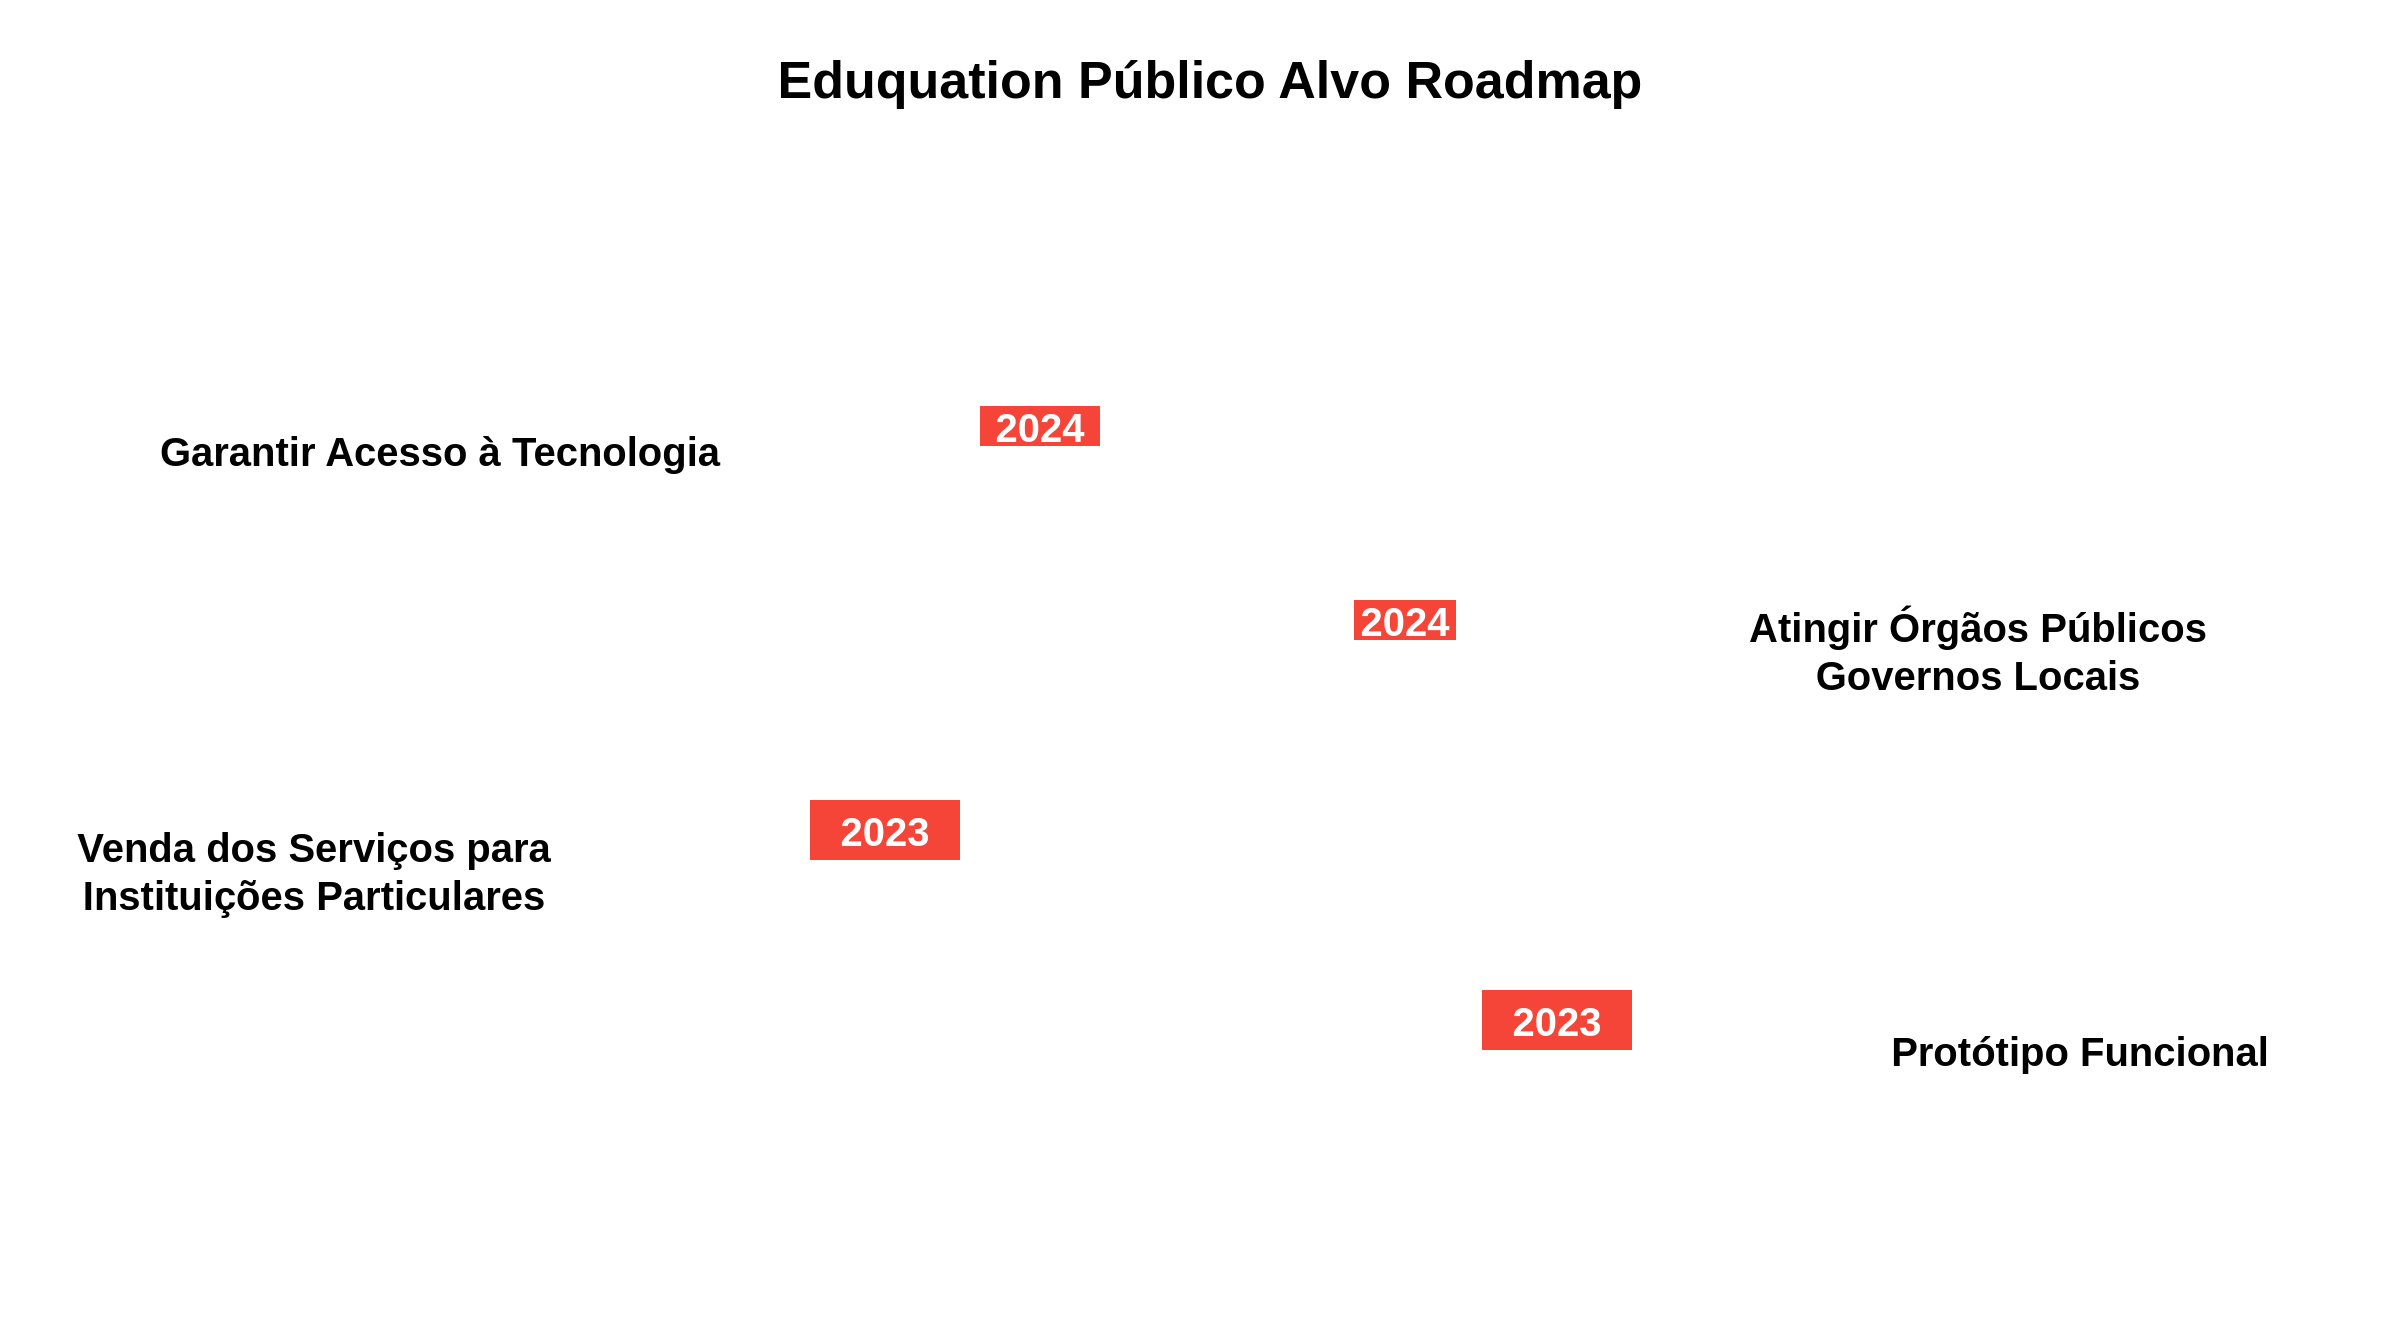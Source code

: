 <mxfile version="21.7.2" type="device">
  <diagram name="Page-1" id="tqYETWlU5KR2eFnnnItG">
    <mxGraphModel dx="1615" dy="834" grid="1" gridSize="10" guides="1" tooltips="1" connect="1" arrows="1" fold="1" page="1" pageScale="1" pageWidth="850" pageHeight="1100" math="0" shadow="0">
      <root>
        <mxCell id="0" />
        <mxCell id="1" parent="0" />
        <mxCell id="fw5LQPSkagCs7XIGyoi9-11" value="" style="shape=image;verticalLabelPosition=bottom;labelBackgroundColor=default;verticalAlign=top;aspect=fixed;imageAspect=0;image=https://www.slideegg.com/image/catalog/20778-Sample-Roadmap-Template-PPT-Red.png;clipPath=inset(2.66% 1% 0% 0%);" vertex="1" parent="1">
          <mxGeometry x="20" y="610" width="1200" height="664.646" as="geometry" />
        </mxCell>
        <mxCell id="fw5LQPSkagCs7XIGyoi9-13" value="&lt;b style=&quot;border-color: var(--border-color); font-size: 20px; text-align: left;&quot;&gt;Venda dos Serviços para Instituições Particulares&lt;/b&gt;" style="rounded=0;whiteSpace=wrap;html=1;strokeColor=none;" vertex="1" parent="1">
          <mxGeometry x="27" y="990" width="300" height="110" as="geometry" />
        </mxCell>
        <mxCell id="fw5LQPSkagCs7XIGyoi9-15" value="&lt;b style=&quot;border-color: var(--border-color); font-size: 20px; text-align: left;&quot;&gt;Protótipo Funcional&lt;/b&gt;" style="rounded=0;whiteSpace=wrap;html=1;strokeColor=none;" vertex="1" parent="1">
          <mxGeometry x="910" y="1080" width="300" height="110" as="geometry" />
        </mxCell>
        <mxCell id="fw5LQPSkagCs7XIGyoi9-16" value="&lt;b style=&quot;border-color: var(--border-color); text-align: left;&quot;&gt;&lt;font style=&quot;border-color: var(--border-color); font-size: 20px;&quot;&gt;Atingir Órgãos Públicos Governos Locais&lt;/font&gt;&lt;/b&gt;" style="rounded=0;whiteSpace=wrap;html=1;strokeColor=none;" vertex="1" parent="1">
          <mxGeometry x="849" y="880" width="320" height="110" as="geometry" />
        </mxCell>
        <mxCell id="fw5LQPSkagCs7XIGyoi9-17" value="&lt;b style=&quot;border-color: var(--border-color); text-align: left;&quot;&gt;&lt;font style=&quot;border-color: var(--border-color); font-size: 20px;&quot;&gt;Garantir Acesso à Tecnologia&lt;/font&gt;&lt;/b&gt;" style="rounded=0;whiteSpace=wrap;html=1;strokeColor=none;" vertex="1" parent="1">
          <mxGeometry x="80" y="780" width="320" height="110" as="geometry" />
        </mxCell>
        <mxCell id="fw5LQPSkagCs7XIGyoi9-19" value="&lt;b style=&quot;border-color: var(--border-color); text-align: left;&quot;&gt;&lt;font style=&quot;border-color: var(--border-color); font-size: 26px;&quot;&gt;Eduquation Público Alvo Roadmap&lt;/font&gt;&lt;/b&gt;" style="rounded=0;whiteSpace=wrap;html=1;strokeColor=none;" vertex="1" parent="1">
          <mxGeometry x="320" y="610" width="610" height="80" as="geometry" />
        </mxCell>
        <mxCell id="fw5LQPSkagCs7XIGyoi9-20" value="&lt;b&gt;&lt;font color=&quot;#ffffff&quot; style=&quot;font-size: 20px;&quot;&gt;2023&lt;/font&gt;&lt;/b&gt;" style="rounded=0;whiteSpace=wrap;html=1;strokeColor=none;fillColor=#f54538;" vertex="1" parent="1">
          <mxGeometry x="425" y="1010" width="75" height="30" as="geometry" />
        </mxCell>
        <mxCell id="fw5LQPSkagCs7XIGyoi9-21" value="&lt;b&gt;&lt;font color=&quot;#ffffff&quot; style=&quot;font-size: 20px;&quot;&gt;2023&lt;/font&gt;&lt;/b&gt;" style="rounded=0;whiteSpace=wrap;html=1;strokeColor=none;fillColor=#f54538;" vertex="1" parent="1">
          <mxGeometry x="761" y="1105" width="75" height="30" as="geometry" />
        </mxCell>
        <mxCell id="fw5LQPSkagCs7XIGyoi9-22" value="&lt;b&gt;&lt;font color=&quot;#ffffff&quot; style=&quot;font-size: 20px;&quot;&gt;2024&lt;/font&gt;&lt;/b&gt;" style="rounded=0;whiteSpace=wrap;html=1;strokeColor=none;fillColor=#f54538;" vertex="1" parent="1">
          <mxGeometry x="697" y="910" width="51" height="20" as="geometry" />
        </mxCell>
        <mxCell id="fw5LQPSkagCs7XIGyoi9-23" value="&lt;b&gt;&lt;font color=&quot;#ffffff&quot; style=&quot;font-size: 20px;&quot;&gt;2024&lt;/font&gt;&lt;/b&gt;" style="rounded=0;whiteSpace=wrap;html=1;strokeColor=none;fillColor=#f54538;" vertex="1" parent="1">
          <mxGeometry x="510" y="813" width="60" height="20" as="geometry" />
        </mxCell>
      </root>
    </mxGraphModel>
  </diagram>
</mxfile>
